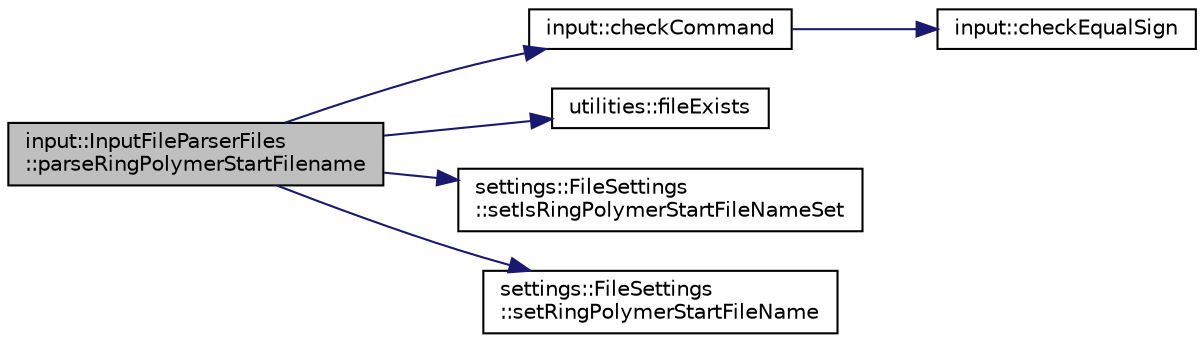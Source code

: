 digraph "input::InputFileParserFiles::parseRingPolymerStartFilename"
{
 // LATEX_PDF_SIZE
  edge [fontname="Helvetica",fontsize="10",labelfontname="Helvetica",labelfontsize="10"];
  node [fontname="Helvetica",fontsize="10",shape=record];
  rankdir="LR";
  Node1 [label="input::InputFileParserFiles\l::parseRingPolymerStartFilename",height=0.2,width=0.4,color="black", fillcolor="grey75", style="filled", fontcolor="black",tooltip="parse ring polymer start file of simulation and set it in settings"];
  Node1 -> Node2 [color="midnightblue",fontsize="10",style="solid",fontname="Helvetica"];
  Node2 [label="input::checkCommand",height=0.2,width=0.4,color="black", fillcolor="white", style="filled",URL="$namespaceinput.html#a81877d6bfa9b46cdca1b280c6d1b30fb",tooltip="check if command array has exactly 3 elements"];
  Node2 -> Node3 [color="midnightblue",fontsize="10",style="solid",fontname="Helvetica"];
  Node3 [label="input::checkEqualSign",height=0.2,width=0.4,color="black", fillcolor="white", style="filled",URL="$namespaceinput.html#a586caa23c32d86459177222a3b5d53fe",tooltip="check if parameter is \"=\""];
  Node1 -> Node4 [color="midnightblue",fontsize="10",style="solid",fontname="Helvetica"];
  Node4 [label="utilities::fileExists",height=0.2,width=0.4,color="black", fillcolor="white", style="filled",URL="$namespaceutilities.html#a5f99dc774ed5126fa493cdb1c7163308",tooltip="checks if a file exists and can be opened"];
  Node1 -> Node5 [color="midnightblue",fontsize="10",style="solid",fontname="Helvetica"];
  Node5 [label="settings::FileSettings\l::setIsRingPolymerStartFileNameSet",height=0.2,width=0.4,color="black", fillcolor="white", style="filled",URL="$classsettings_1_1FileSettings.html#ad7f60fed77ccb5694ceb580c26c26cc2",tooltip=" "];
  Node1 -> Node6 [color="midnightblue",fontsize="10",style="solid",fontname="Helvetica"];
  Node6 [label="settings::FileSettings\l::setRingPolymerStartFileName",height=0.2,width=0.4,color="black", fillcolor="white", style="filled",URL="$classsettings_1_1FileSettings.html#ae3159906e33e8184b3abd1cc8292c26b",tooltip=" "];
}
